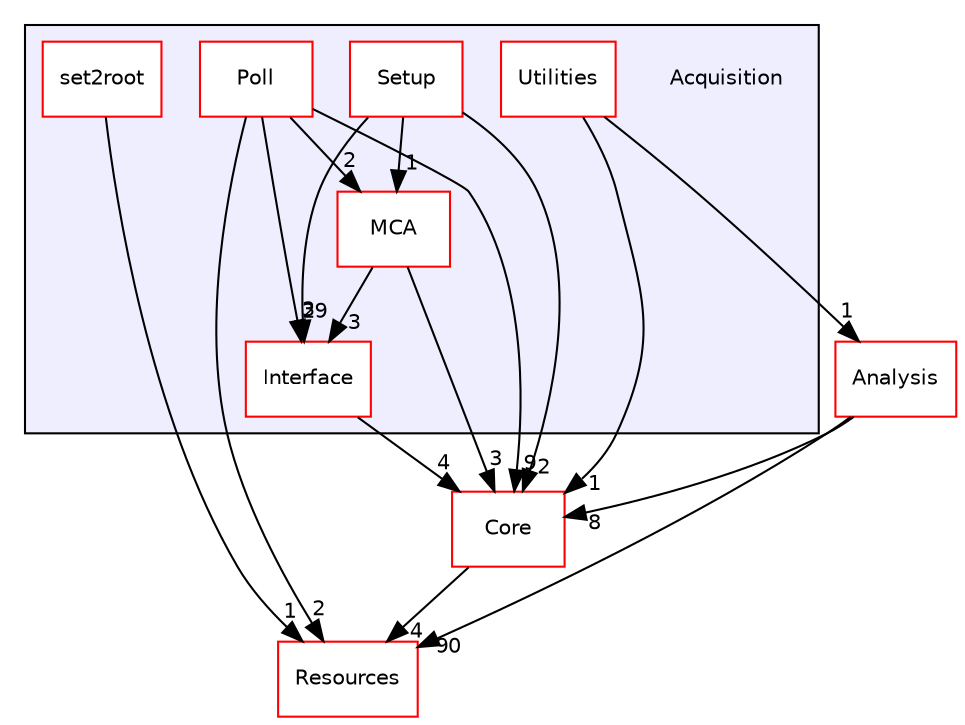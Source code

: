 digraph "Acquisition" {
  compound=true
  node [ fontsize="10", fontname="Helvetica"];
  edge [ labelfontsize="10", labelfontname="Helvetica"];
  subgraph clusterdir_ea7d0e3cb3c62471e4b70ef6dd735ffc {
    graph [ bgcolor="#eeeeff", pencolor="black", label="" URL="dir_ea7d0e3cb3c62471e4b70ef6dd735ffc.html"];
    dir_ea7d0e3cb3c62471e4b70ef6dd735ffc [shape=plaintext label="Acquisition"];
    dir_02ca47b57a818ac962843d1234b7dfd0 [shape=box label="Interface" color="red" fillcolor="white" style="filled" URL="dir_02ca47b57a818ac962843d1234b7dfd0.html"];
    dir_cc874e13c482ea3fa3abdbcf18971e28 [shape=box label="MCA" color="red" fillcolor="white" style="filled" URL="dir_cc874e13c482ea3fa3abdbcf18971e28.html"];
    dir_8ebe6f98d148d122799a4dde4399e4f1 [shape=box label="Poll" color="red" fillcolor="white" style="filled" URL="dir_8ebe6f98d148d122799a4dde4399e4f1.html"];
    dir_d571a2a08ec66742a27a11871c79f63f [shape=box label="set2root" color="red" fillcolor="white" style="filled" URL="dir_d571a2a08ec66742a27a11871c79f63f.html"];
    dir_302e069687969a6a4afb101526291797 [shape=box label="Setup" color="red" fillcolor="white" style="filled" URL="dir_302e069687969a6a4afb101526291797.html"];
    dir_708203b3995acd19e4759c0cd9e272db [shape=box label="Utilities" color="red" fillcolor="white" style="filled" URL="dir_708203b3995acd19e4759c0cd9e272db.html"];
  }
  dir_c6310732a22f63c0c2fc5595561e68f1 [shape=box label="Core" fillcolor="white" style="filled" color="red" URL="dir_c6310732a22f63c0c2fc5595561e68f1.html"];
  dir_19b17cb436010079e3d017a29cb7858f [shape=box label="Analysis" fillcolor="white" style="filled" color="red" URL="dir_19b17cb436010079e3d017a29cb7858f.html"];
  dir_bde32bf976401edbce144c1ca78437b0 [shape=box label="Resources" fillcolor="white" style="filled" color="red" URL="dir_bde32bf976401edbce144c1ca78437b0.html"];
  dir_02ca47b57a818ac962843d1234b7dfd0->dir_c6310732a22f63c0c2fc5595561e68f1 [headlabel="4", labeldistance=1.5 headhref="dir_000052_000022.html"];
  dir_d571a2a08ec66742a27a11871c79f63f->dir_bde32bf976401edbce144c1ca78437b0 [headlabel="1", labeldistance=1.5 headhref="dir_000066_000019.html"];
  dir_c6310732a22f63c0c2fc5595561e68f1->dir_bde32bf976401edbce144c1ca78437b0 [headlabel="4", labeldistance=1.5 headhref="dir_000022_000019.html"];
  dir_cc874e13c482ea3fa3abdbcf18971e28->dir_02ca47b57a818ac962843d1234b7dfd0 [headlabel="3", labeldistance=1.5 headhref="dir_000029_000052.html"];
  dir_cc874e13c482ea3fa3abdbcf18971e28->dir_c6310732a22f63c0c2fc5595561e68f1 [headlabel="3", labeldistance=1.5 headhref="dir_000029_000022.html"];
  dir_19b17cb436010079e3d017a29cb7858f->dir_c6310732a22f63c0c2fc5595561e68f1 [headlabel="8", labeldistance=1.5 headhref="dir_000003_000022.html"];
  dir_19b17cb436010079e3d017a29cb7858f->dir_bde32bf976401edbce144c1ca78437b0 [headlabel="90", labeldistance=1.5 headhref="dir_000003_000019.html"];
  dir_302e069687969a6a4afb101526291797->dir_02ca47b57a818ac962843d1234b7dfd0 [headlabel="29", labeldistance=1.5 headhref="dir_000001_000052.html"];
  dir_302e069687969a6a4afb101526291797->dir_c6310732a22f63c0c2fc5595561e68f1 [headlabel="2", labeldistance=1.5 headhref="dir_000001_000022.html"];
  dir_302e069687969a6a4afb101526291797->dir_cc874e13c482ea3fa3abdbcf18971e28 [headlabel="1", labeldistance=1.5 headhref="dir_000001_000029.html"];
  dir_708203b3995acd19e4759c0cd9e272db->dir_c6310732a22f63c0c2fc5595561e68f1 [headlabel="1", labeldistance=1.5 headhref="dir_000026_000022.html"];
  dir_708203b3995acd19e4759c0cd9e272db->dir_19b17cb436010079e3d017a29cb7858f [headlabel="1", labeldistance=1.5 headhref="dir_000026_000003.html"];
  dir_8ebe6f98d148d122799a4dde4399e4f1->dir_02ca47b57a818ac962843d1234b7dfd0 [headlabel="3", labeldistance=1.5 headhref="dir_000050_000052.html"];
  dir_8ebe6f98d148d122799a4dde4399e4f1->dir_c6310732a22f63c0c2fc5595561e68f1 [headlabel="9", labeldistance=1.5 headhref="dir_000050_000022.html"];
  dir_8ebe6f98d148d122799a4dde4399e4f1->dir_cc874e13c482ea3fa3abdbcf18971e28 [headlabel="2", labeldistance=1.5 headhref="dir_000050_000029.html"];
  dir_8ebe6f98d148d122799a4dde4399e4f1->dir_bde32bf976401edbce144c1ca78437b0 [headlabel="2", labeldistance=1.5 headhref="dir_000050_000019.html"];
}
